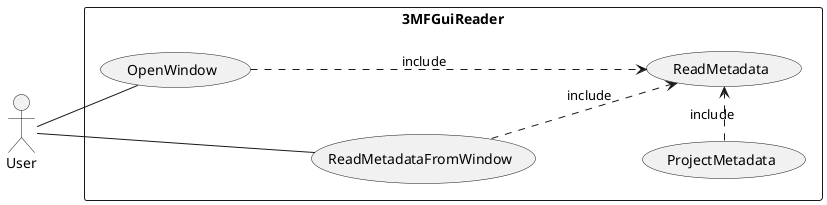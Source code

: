 @startuml
'https://plantuml.com/use-case-diagram

left to right direction
skinparam packageStyle rectangle
actor User

rectangle 3MFGuiReader {
    User -- (OpenWindow)
    (OpenWindow) ...> (ReadMetadata): include
    User -- (ReadMetadataFromWindow)
    (ReadMetadataFromWindow) ..> (ReadMetadata): include
    (ProjectMetadata) .> (ReadMetadata): include
}

@enduml